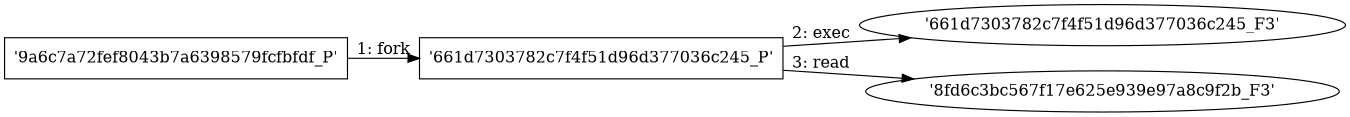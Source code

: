 digraph "D:\Learning\Paper\apt\基于CTI的攻击预警\Dataset\攻击图\ASGfromALLCTI\MBRFilter - Can't Touch This!.dot" {
rankdir="LR"
size="9"
fixedsize="false"
splines="true"
nodesep=0.3
ranksep=0
fontsize=10
overlap="scalexy"
engine= "neato"
	"'9a6c7a72fef8043b7a6398579fcfbfdf_P'" [node_type=Process shape=box]
	"'661d7303782c7f4f51d96d377036c245_P'" [node_type=Process shape=box]
	"'9a6c7a72fef8043b7a6398579fcfbfdf_P'" -> "'661d7303782c7f4f51d96d377036c245_P'" [label="1: fork"]
	"'661d7303782c7f4f51d96d377036c245_P'" [node_type=Process shape=box]
	"'661d7303782c7f4f51d96d377036c245_F3'" [node_type=File shape=ellipse]
	"'661d7303782c7f4f51d96d377036c245_P'" -> "'661d7303782c7f4f51d96d377036c245_F3'" [label="2: exec"]
	"'8fd6c3bc567f17e625e939e97a8c9f2b_F3'" [node_type=file shape=ellipse]
	"'661d7303782c7f4f51d96d377036c245_P'" [node_type=Process shape=box]
	"'661d7303782c7f4f51d96d377036c245_P'" -> "'8fd6c3bc567f17e625e939e97a8c9f2b_F3'" [label="3: read"]
}
